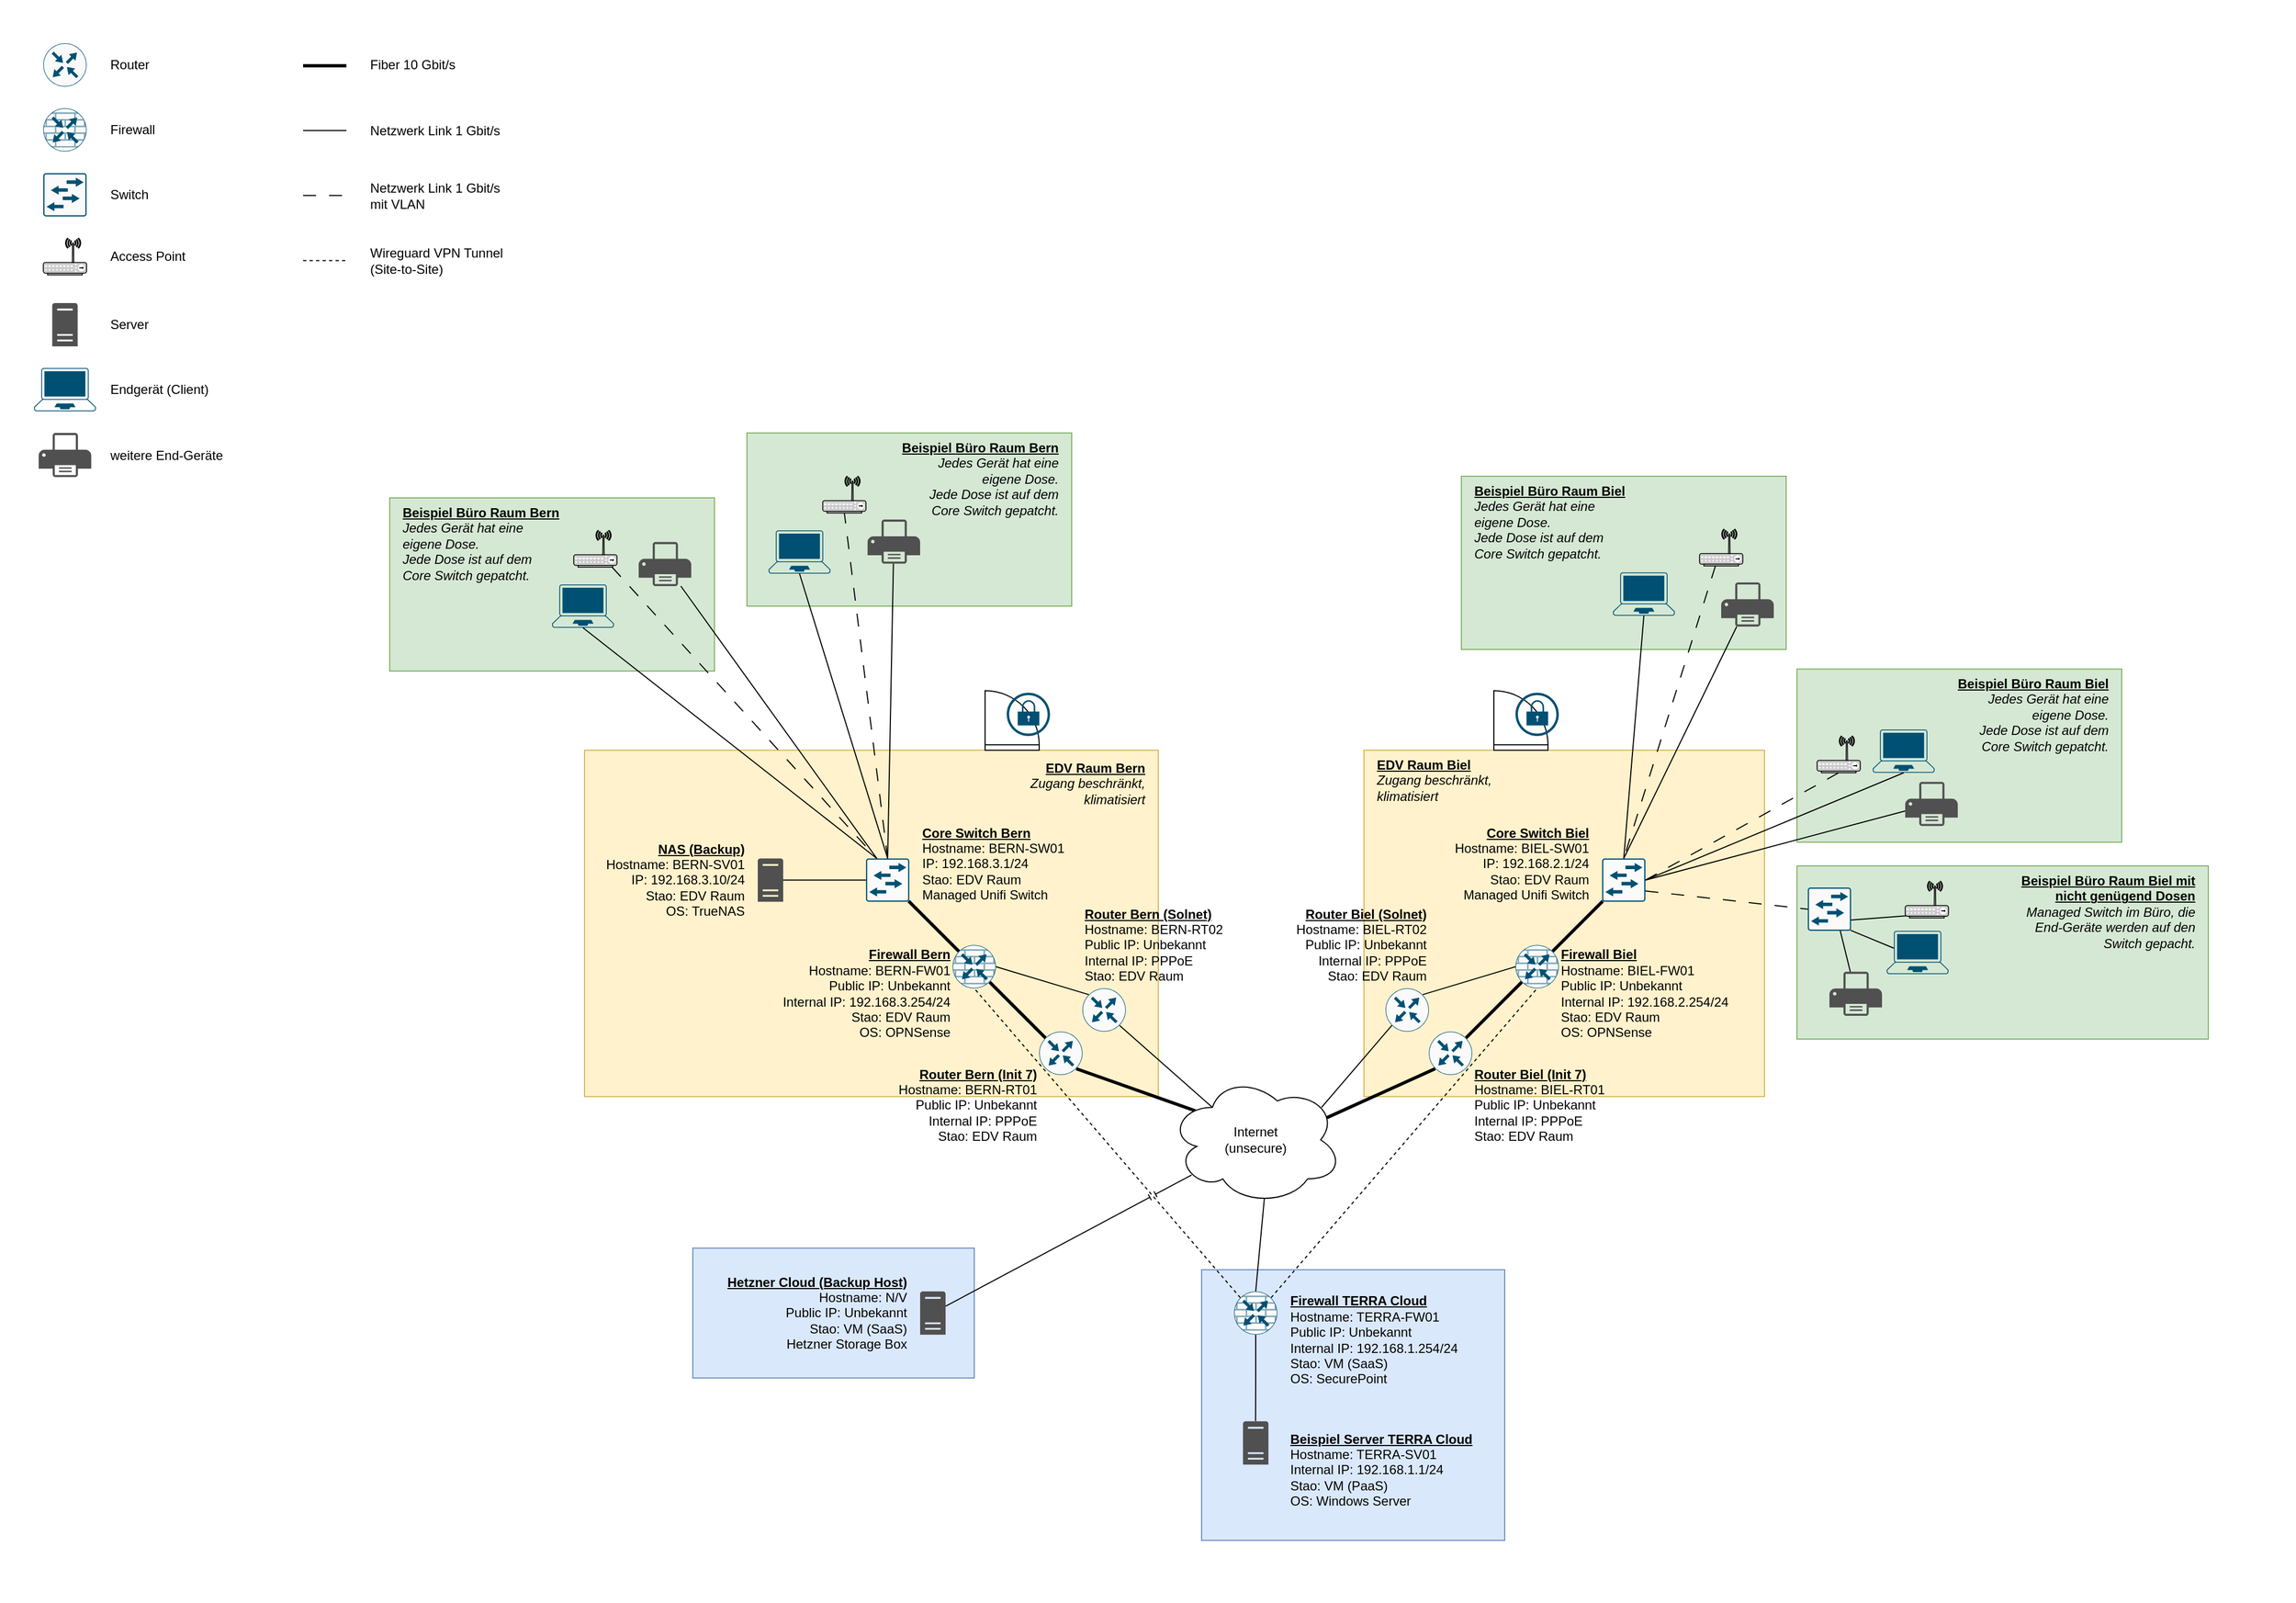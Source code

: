 <mxfile version="26.0.4">
  <diagram name="Page-1" id="UsSGIcp84zUyu0MzKcrr">
    <mxGraphModel dx="4148" dy="2478" grid="1" gridSize="10" guides="1" tooltips="1" connect="1" arrows="1" fold="1" page="1" pageScale="1" pageWidth="4681" pageHeight="3300" math="0" shadow="0">
      <root>
        <mxCell id="0" />
        <mxCell id="1" parent="0" />
        <mxCell id="P50r-k5YsGxF0OZIqXVP-54" value="" style="rounded=0;whiteSpace=wrap;html=1;strokeColor=none;" vertex="1" parent="1">
          <mxGeometry width="2120" height="1480" as="geometry" />
        </mxCell>
        <mxCell id="P50r-k5YsGxF0OZIqXVP-23" value="" style="rounded=0;whiteSpace=wrap;html=1;fillColor=#d5e8d4;strokeColor=#82b366;" vertex="1" parent="1">
          <mxGeometry x="690" y="400" width="300" height="160" as="geometry" />
        </mxCell>
        <mxCell id="P50r-k5YsGxF0OZIqXVP-21" value="" style="rounded=0;whiteSpace=wrap;html=1;fillColor=#d5e8d4;strokeColor=#82b366;" vertex="1" parent="1">
          <mxGeometry x="360" y="460" width="300" height="160" as="geometry" />
        </mxCell>
        <mxCell id="P50r-k5YsGxF0OZIqXVP-1" value="" style="rounded=0;whiteSpace=wrap;html=1;fillColor=#fff2cc;strokeColor=#d6b656;" vertex="1" parent="1">
          <mxGeometry x="540" y="693.13" width="530" height="320" as="geometry" />
        </mxCell>
        <mxCell id="sP-9WGVtGv9-Uc-BqsXa-68" value="" style="rounded=0;whiteSpace=wrap;html=1;fillColor=#fff2cc;strokeColor=#d6b656;" parent="1" vertex="1">
          <mxGeometry x="1260" y="693.13" width="370" height="320" as="geometry" />
        </mxCell>
        <mxCell id="sP-9WGVtGv9-Uc-BqsXa-67" value="" style="rounded=0;whiteSpace=wrap;html=1;fillColor=#dae8fc;strokeColor=#6c8ebf;" parent="1" vertex="1">
          <mxGeometry x="1110" y="1173.13" width="280" height="250" as="geometry" />
        </mxCell>
        <mxCell id="sP-9WGVtGv9-Uc-BqsXa-65" value="" style="rounded=0;whiteSpace=wrap;html=1;fillColor=#dae8fc;strokeColor=#6c8ebf;" parent="1" vertex="1">
          <mxGeometry x="640" y="1153.13" width="260" height="120" as="geometry" />
        </mxCell>
        <mxCell id="-FKKVO8TBDIa5PF5qQGM-1" value="" style="sketch=0;points=[[0.015,0.015,0],[0.985,0.015,0],[0.985,0.985,0],[0.015,0.985,0],[0.25,0,0],[0.5,0,0],[0.75,0,0],[1,0.25,0],[1,0.5,0],[1,0.75,0],[0.75,1,0],[0.5,1,0],[0.25,1,0],[0,0.75,0],[0,0.5,0],[0,0.25,0]];verticalLabelPosition=bottom;html=1;verticalAlign=top;aspect=fixed;align=center;pointerEvents=1;shape=mxgraph.cisco19.rect;prIcon=l2_switch;fillColor=#FAFAFA;strokeColor=#005073;" parent="1" vertex="1">
          <mxGeometry x="40" y="160" width="40" height="40" as="geometry" />
        </mxCell>
        <mxCell id="-FKKVO8TBDIa5PF5qQGM-2" value="" style="sketch=0;points=[[0.5,0,0],[1,0.5,0],[0.5,1,0],[0,0.5,0],[0.145,0.145,0],[0.856,0.145,0],[0.855,0.856,0],[0.145,0.855,0]];verticalLabelPosition=bottom;html=1;verticalAlign=top;aspect=fixed;align=center;pointerEvents=1;shape=mxgraph.cisco19.rect;prIcon=router;fillColor=#FAFAFA;strokeColor=#005073;" parent="1" vertex="1">
          <mxGeometry x="40" y="40" width="40" height="40" as="geometry" />
        </mxCell>
        <mxCell id="-FKKVO8TBDIa5PF5qQGM-4" value="" style="sketch=0;points=[[0.5,0,0],[1,0.5,0],[0.5,1,0],[0,0.5,0],[0.145,0.145,0],[0.856,0.145,0],[0.855,0.856,0],[0.145,0.855,0]];verticalLabelPosition=bottom;html=1;verticalAlign=top;aspect=fixed;align=center;pointerEvents=1;shape=mxgraph.cisco19.rect;prIcon=router_with_firewall;fillColor=#FAFAFA;strokeColor=#005073;" parent="1" vertex="1">
          <mxGeometry x="40" y="100" width="40" height="40" as="geometry" />
        </mxCell>
        <mxCell id="-FKKVO8TBDIa5PF5qQGM-5" value="Router" style="text;html=1;align=left;verticalAlign=middle;whiteSpace=wrap;rounded=0;" parent="1" vertex="1">
          <mxGeometry x="100" y="40" width="140" height="40" as="geometry" />
        </mxCell>
        <mxCell id="-FKKVO8TBDIa5PF5qQGM-6" value="Firewall" style="text;html=1;align=left;verticalAlign=middle;whiteSpace=wrap;rounded=0;" parent="1" vertex="1">
          <mxGeometry x="100" y="100" width="140" height="40" as="geometry" />
        </mxCell>
        <mxCell id="-FKKVO8TBDIa5PF5qQGM-7" value="Switch" style="text;html=1;align=left;verticalAlign=middle;whiteSpace=wrap;rounded=0;" parent="1" vertex="1">
          <mxGeometry x="100" y="160" width="140" height="40" as="geometry" />
        </mxCell>
        <mxCell id="-FKKVO8TBDIa5PF5qQGM-10" value="" style="sketch=0;pointerEvents=1;shadow=0;dashed=0;html=1;strokeColor=none;fillColor=#505050;labelPosition=center;verticalLabelPosition=bottom;verticalAlign=top;outlineConnect=0;align=center;shape=mxgraph.office.servers.server_generic;" parent="1" vertex="1">
          <mxGeometry x="48.25" y="280" width="23.5" height="40" as="geometry" />
        </mxCell>
        <mxCell id="-FKKVO8TBDIa5PF5qQGM-11" value="Server" style="text;html=1;align=left;verticalAlign=middle;whiteSpace=wrap;rounded=0;" parent="1" vertex="1">
          <mxGeometry x="100" y="280" width="140" height="40" as="geometry" />
        </mxCell>
        <mxCell id="-FKKVO8TBDIa5PF5qQGM-14" value="" style="points=[[0.13,0.02,0],[0.5,0,0],[0.87,0.02,0],[0.885,0.4,0],[0.985,0.985,0],[0.5,1,0],[0.015,0.985,0],[0.115,0.4,0]];verticalLabelPosition=bottom;sketch=0;html=1;verticalAlign=top;aspect=fixed;align=center;pointerEvents=1;shape=mxgraph.cisco19.laptop;fillColor=#005073;strokeColor=none;" parent="1" vertex="1">
          <mxGeometry x="31.43" y="340" width="57.14" height="40" as="geometry" />
        </mxCell>
        <mxCell id="-FKKVO8TBDIa5PF5qQGM-15" value="Endgerät (Client)" style="text;html=1;align=left;verticalAlign=middle;whiteSpace=wrap;rounded=0;" parent="1" vertex="1">
          <mxGeometry x="100" y="340" width="140" height="40" as="geometry" />
        </mxCell>
        <mxCell id="-FKKVO8TBDIa5PF5qQGM-16" value="" style="endArrow=none;html=1;rounded=0;strokeWidth=3;" parent="1" edge="1">
          <mxGeometry width="50" height="50" relative="1" as="geometry">
            <mxPoint x="280" y="60.76" as="sourcePoint" />
            <mxPoint x="320" y="60.76" as="targetPoint" />
          </mxGeometry>
        </mxCell>
        <mxCell id="-FKKVO8TBDIa5PF5qQGM-17" value="Fiber 10 Gbit/s" style="text;html=1;align=left;verticalAlign=middle;whiteSpace=wrap;rounded=0;" parent="1" vertex="1">
          <mxGeometry x="340" y="40" width="140" height="40" as="geometry" />
        </mxCell>
        <mxCell id="-FKKVO8TBDIa5PF5qQGM-18" value="Netzwerk Link 1 Gbit/s" style="text;html=1;align=left;verticalAlign=middle;whiteSpace=wrap;rounded=0;" parent="1" vertex="1">
          <mxGeometry x="340" y="100.76" width="140" height="40" as="geometry" />
        </mxCell>
        <mxCell id="-FKKVO8TBDIa5PF5qQGM-19" value="" style="endArrow=none;html=1;rounded=0;" parent="1" edge="1">
          <mxGeometry width="50" height="50" relative="1" as="geometry">
            <mxPoint x="280" y="120.61" as="sourcePoint" />
            <mxPoint x="320" y="120.61" as="targetPoint" />
          </mxGeometry>
        </mxCell>
        <mxCell id="-FKKVO8TBDIa5PF5qQGM-20" value="" style="endArrow=none;html=1;rounded=0;dashed=1;" parent="1" edge="1">
          <mxGeometry width="50" height="50" relative="1" as="geometry">
            <mxPoint x="280" y="240.76" as="sourcePoint" />
            <mxPoint x="320" y="240.76" as="targetPoint" />
          </mxGeometry>
        </mxCell>
        <mxCell id="-FKKVO8TBDIa5PF5qQGM-21" value="Wireguard VPN Tunnel&lt;div&gt;(Site-to-Site)&lt;/div&gt;" style="text;html=1;align=left;verticalAlign=middle;whiteSpace=wrap;rounded=0;" parent="1" vertex="1">
          <mxGeometry x="340" y="220.76" width="140" height="40" as="geometry" />
        </mxCell>
        <mxCell id="sP-9WGVtGv9-Uc-BqsXa-1" value="weitere End-Geräte" style="text;html=1;align=left;verticalAlign=middle;whiteSpace=wrap;rounded=0;" parent="1" vertex="1">
          <mxGeometry x="100" y="400.76" width="140" height="40" as="geometry" />
        </mxCell>
        <mxCell id="sP-9WGVtGv9-Uc-BqsXa-2" value="" style="sketch=0;pointerEvents=1;shadow=0;dashed=0;html=1;strokeColor=none;fillColor=#505050;labelPosition=center;verticalLabelPosition=bottom;verticalAlign=top;outlineConnect=0;align=center;shape=mxgraph.office.devices.printer;aspect=fixed;" parent="1" vertex="1">
          <mxGeometry x="35.72" y="400" width="48.57" height="40.76" as="geometry" />
        </mxCell>
        <mxCell id="sP-9WGVtGv9-Uc-BqsXa-3" value="Netzwerk Link 1 Gbit/s mit VLAN" style="text;html=1;align=left;verticalAlign=middle;whiteSpace=wrap;rounded=0;" parent="1" vertex="1">
          <mxGeometry x="340" y="160.76" width="140" height="40" as="geometry" />
        </mxCell>
        <mxCell id="sP-9WGVtGv9-Uc-BqsXa-4" value="" style="endArrow=none;html=1;rounded=0;startArrow=none;startFill=0;dashed=1;dashPattern=12 12;" parent="1" edge="1">
          <mxGeometry width="50" height="50" relative="1" as="geometry">
            <mxPoint x="280" y="180.61" as="sourcePoint" />
            <mxPoint x="320" y="180.61" as="targetPoint" />
          </mxGeometry>
        </mxCell>
        <mxCell id="sP-9WGVtGv9-Uc-BqsXa-5" value="" style="fontColor=#0066CC;verticalAlign=top;verticalLabelPosition=bottom;labelPosition=center;align=center;html=1;outlineConnect=0;fillColor=#CCCCCC;strokeColor=#000000;gradientColor=none;gradientDirection=north;strokeWidth=2;shape=mxgraph.networks.wireless_hub;aspect=fixed;" parent="1" vertex="1">
          <mxGeometry x="40.01" y="220" width="40" height="34" as="geometry" />
        </mxCell>
        <mxCell id="sP-9WGVtGv9-Uc-BqsXa-6" value="Access Point" style="text;html=1;align=left;verticalAlign=middle;whiteSpace=wrap;rounded=0;" parent="1" vertex="1">
          <mxGeometry x="100" y="217" width="140" height="40" as="geometry" />
        </mxCell>
        <mxCell id="sP-9WGVtGv9-Uc-BqsXa-8" value="" style="sketch=0;points=[[0.5,0,0],[1,0.5,0],[0.5,1,0],[0,0.5,0],[0.145,0.145,0],[0.856,0.145,0],[0.855,0.856,0],[0.145,0.855,0]];verticalLabelPosition=bottom;html=1;verticalAlign=top;aspect=fixed;align=center;pointerEvents=1;shape=mxgraph.cisco19.rect;prIcon=router;fillColor=#FAFAFA;strokeColor=#005073;" parent="1" vertex="1">
          <mxGeometry x="960" y="953.13" width="40" height="40" as="geometry" />
        </mxCell>
        <mxCell id="sP-9WGVtGv9-Uc-BqsXa-10" value="" style="sketch=0;points=[[0.5,0,0],[1,0.5,0],[0.5,1,0],[0,0.5,0],[0.145,0.145,0],[0.856,0.145,0],[0.855,0.856,0],[0.145,0.855,0]];verticalLabelPosition=bottom;html=1;verticalAlign=top;aspect=fixed;align=center;pointerEvents=1;shape=mxgraph.cisco19.rect;prIcon=router;fillColor=#FAFAFA;strokeColor=#005073;" parent="1" vertex="1">
          <mxGeometry x="1320" y="953.13" width="40" height="40" as="geometry" />
        </mxCell>
        <mxCell id="sP-9WGVtGv9-Uc-BqsXa-12" value="" style="endArrow=none;html=1;rounded=0;dashed=1;entryX=0.5;entryY=1;entryDx=0;entryDy=0;entryPerimeter=0;exitX=0.145;exitY=0.145;exitDx=0;exitDy=0;exitPerimeter=0;jumpStyle=none;" parent="1" source="sP-9WGVtGv9-Uc-BqsXa-23" target="sP-9WGVtGv9-Uc-BqsXa-17" edge="1">
          <mxGeometry width="50" height="50" relative="1" as="geometry">
            <mxPoint x="1145.8" y="1198.93" as="sourcePoint" />
            <mxPoint x="900" y="843.13" as="targetPoint" />
          </mxGeometry>
        </mxCell>
        <mxCell id="sP-9WGVtGv9-Uc-BqsXa-13" value="" style="endArrow=none;html=1;rounded=0;dashed=1;entryX=0.5;entryY=1;entryDx=0;entryDy=0;entryPerimeter=0;exitX=0.856;exitY=0.145;exitDx=0;exitDy=0;exitPerimeter=0;jumpStyle=none;" parent="1" source="sP-9WGVtGv9-Uc-BqsXa-23" target="sP-9WGVtGv9-Uc-BqsXa-19" edge="1">
          <mxGeometry width="50" height="50" relative="1" as="geometry">
            <mxPoint x="1174.22" y="1198.93" as="sourcePoint" />
            <mxPoint x="994" y="977.13" as="targetPoint" />
          </mxGeometry>
        </mxCell>
        <mxCell id="sP-9WGVtGv9-Uc-BqsXa-14" value="" style="endArrow=none;html=1;rounded=0;strokeWidth=3;exitX=0.855;exitY=0.856;exitDx=0;exitDy=0;exitPerimeter=0;entryX=0.151;entryY=0.276;entryDx=0;entryDy=0;entryPerimeter=0;" parent="1" source="sP-9WGVtGv9-Uc-BqsXa-8" target="sP-9WGVtGv9-Uc-BqsXa-7" edge="1">
          <mxGeometry width="50" height="50" relative="1" as="geometry">
            <mxPoint x="1080" y="853.13" as="sourcePoint" />
            <mxPoint x="1120" y="853.13" as="targetPoint" />
          </mxGeometry>
        </mxCell>
        <mxCell id="sP-9WGVtGv9-Uc-BqsXa-15" value="" style="endArrow=none;html=1;rounded=0;strokeWidth=3;exitX=0.145;exitY=0.855;exitDx=0;exitDy=0;exitPerimeter=0;entryX=0.911;entryY=0.329;entryDx=0;entryDy=0;entryPerimeter=0;" parent="1" source="sP-9WGVtGv9-Uc-BqsXa-10" target="sP-9WGVtGv9-Uc-BqsXa-7" edge="1">
          <mxGeometry width="50" height="50" relative="1" as="geometry">
            <mxPoint x="1010" y="983.13" as="sourcePoint" />
            <mxPoint x="1130" y="1033.13" as="targetPoint" />
          </mxGeometry>
        </mxCell>
        <mxCell id="sP-9WGVtGv9-Uc-BqsXa-16" value="" style="endArrow=none;html=1;rounded=0;entryX=0.5;entryY=0;entryDx=0;entryDy=0;entryPerimeter=0;exitX=0.55;exitY=0.95;exitDx=0;exitDy=0;exitPerimeter=0;" parent="1" source="sP-9WGVtGv9-Uc-BqsXa-7" target="sP-9WGVtGv9-Uc-BqsXa-23" edge="1">
          <mxGeometry width="50" height="50" relative="1" as="geometry">
            <mxPoint x="1150" y="952.42" as="sourcePoint" />
            <mxPoint x="1160" y="1193.13" as="targetPoint" />
          </mxGeometry>
        </mxCell>
        <mxCell id="sP-9WGVtGv9-Uc-BqsXa-17" value="" style="sketch=0;points=[[0.5,0,0],[1,0.5,0],[0.5,1,0],[0,0.5,0],[0.145,0.145,0],[0.856,0.145,0],[0.855,0.856,0],[0.145,0.855,0]];verticalLabelPosition=bottom;html=1;verticalAlign=top;aspect=fixed;align=center;pointerEvents=1;shape=mxgraph.cisco19.rect;prIcon=router_with_firewall;fillColor=#FAFAFA;strokeColor=#005073;" parent="1" vertex="1">
          <mxGeometry x="880" y="873.13" width="40" height="40" as="geometry" />
        </mxCell>
        <mxCell id="sP-9WGVtGv9-Uc-BqsXa-19" value="" style="sketch=0;points=[[0.5,0,0],[1,0.5,0],[0.5,1,0],[0,0.5,0],[0.145,0.145,0],[0.856,0.145,0],[0.855,0.856,0],[0.145,0.855,0]];verticalLabelPosition=bottom;html=1;verticalAlign=top;aspect=fixed;align=center;pointerEvents=1;shape=mxgraph.cisco19.rect;prIcon=router_with_firewall;fillColor=#FAFAFA;strokeColor=#005073;" parent="1" vertex="1">
          <mxGeometry x="1400" y="873.13" width="40" height="40" as="geometry" />
        </mxCell>
        <mxCell id="sP-9WGVtGv9-Uc-BqsXa-53" style="edgeStyle=orthogonalEdgeStyle;rounded=0;orthogonalLoop=1;jettySize=auto;html=1;exitX=0.5;exitY=1;exitDx=0;exitDy=0;exitPerimeter=0;entryX=0.495;entryY=-0.007;entryDx=0;entryDy=0;entryPerimeter=0;endArrow=none;endFill=0;" parent="1" source="sP-9WGVtGv9-Uc-BqsXa-23" target="sP-9WGVtGv9-Uc-BqsXa-52" edge="1">
          <mxGeometry relative="1" as="geometry" />
        </mxCell>
        <mxCell id="sP-9WGVtGv9-Uc-BqsXa-23" value="" style="sketch=0;points=[[0.5,0,0],[1,0.5,0],[0.5,1,0],[0,0.5,0],[0.145,0.145,0],[0.856,0.145,0],[0.855,0.856,0],[0.145,0.855,0]];verticalLabelPosition=bottom;html=1;verticalAlign=top;aspect=fixed;align=center;pointerEvents=1;shape=mxgraph.cisco19.rect;prIcon=router_with_firewall;fillColor=#FAFAFA;strokeColor=#005073;" parent="1" vertex="1">
          <mxGeometry x="1140" y="1193.13" width="40" height="40" as="geometry" />
        </mxCell>
        <mxCell id="sP-9WGVtGv9-Uc-BqsXa-25" value="&lt;b&gt;&lt;u&gt;Firewall TERRA Cloud&lt;/u&gt;&lt;/b&gt;&lt;div&gt;Hostname: TERRA-FW01&lt;/div&gt;&lt;div&gt;Public IP: Unbekannt&lt;/div&gt;&lt;div&gt;Internal IP: 192.168.1.254/24&lt;/div&gt;&lt;div&gt;Stao: VM (SaaS)&lt;/div&gt;&lt;div&gt;OS: SecurePoint&lt;/div&gt;" style="text;html=1;align=left;verticalAlign=middle;whiteSpace=wrap;rounded=0;" parent="1" vertex="1">
          <mxGeometry x="1190" y="1193.13" width="160" height="90" as="geometry" />
        </mxCell>
        <mxCell id="sP-9WGVtGv9-Uc-BqsXa-27" value="&lt;b&gt;&lt;u&gt;Firewall Biel&lt;/u&gt;&lt;/b&gt;&lt;div&gt;Hostname: BIEL-FW01&lt;/div&gt;&lt;div&gt;Public IP: Unbekannt&lt;/div&gt;&lt;div&gt;Internal IP: 192.168.2.254/24&lt;/div&gt;&lt;div&gt;Stao: EDV Raum&lt;/div&gt;&lt;div&gt;OS: OPNSense&lt;/div&gt;" style="text;html=1;align=left;verticalAlign=middle;whiteSpace=wrap;rounded=0;" parent="1" vertex="1">
          <mxGeometry x="1440" y="873.13" width="170" height="90" as="geometry" />
        </mxCell>
        <mxCell id="sP-9WGVtGv9-Uc-BqsXa-29" value="&lt;div&gt;&lt;b&gt;&lt;u&gt;Router Biel (Init 7)&lt;/u&gt;&lt;/b&gt;&lt;div&gt;Hostname: BIEL-RT01&lt;/div&gt;&lt;div&gt;Public IP: Unbekannt&lt;/div&gt;&lt;div&gt;Internal IP: PPPoE&lt;/div&gt;&lt;div&gt;Stao: EDV Raum&lt;/div&gt;&lt;/div&gt;" style="text;html=1;align=left;verticalAlign=middle;whiteSpace=wrap;rounded=0;" parent="1" vertex="1">
          <mxGeometry x="1360" y="983.13" width="130" height="75" as="geometry" />
        </mxCell>
        <mxCell id="sP-9WGVtGv9-Uc-BqsXa-30" value="" style="sketch=0;points=[[0.5,0,0],[1,0.5,0],[0.5,1,0],[0,0.5,0],[0.145,0.145,0],[0.856,0.145,0],[0.855,0.856,0],[0.145,0.855,0]];verticalLabelPosition=bottom;html=1;verticalAlign=top;aspect=fixed;align=center;pointerEvents=1;shape=mxgraph.cisco19.rect;prIcon=router;fillColor=#FAFAFA;strokeColor=#005073;" parent="1" vertex="1">
          <mxGeometry x="1280" y="913.13" width="40" height="40" as="geometry" />
        </mxCell>
        <mxCell id="sP-9WGVtGv9-Uc-BqsXa-32" value="" style="endArrow=none;html=1;rounded=0;entryX=0.88;entryY=0.25;entryDx=0;entryDy=0;entryPerimeter=0;exitX=0.145;exitY=0.855;exitDx=0;exitDy=0;exitPerimeter=0;" parent="1" source="sP-9WGVtGv9-Uc-BqsXa-30" target="sP-9WGVtGv9-Uc-BqsXa-7" edge="1">
          <mxGeometry width="50" height="50" relative="1" as="geometry">
            <mxPoint x="1298" y="1033.13" as="sourcePoint" />
            <mxPoint x="1290" y="1119.13" as="targetPoint" />
          </mxGeometry>
        </mxCell>
        <mxCell id="sP-9WGVtGv9-Uc-BqsXa-33" value="" style="endArrow=none;html=1;rounded=0;entryX=0;entryY=0.5;entryDx=0;entryDy=0;entryPerimeter=0;exitX=0.856;exitY=0.145;exitDx=0;exitDy=0;exitPerimeter=0;" parent="1" source="sP-9WGVtGv9-Uc-BqsXa-30" target="sP-9WGVtGv9-Uc-BqsXa-19" edge="1">
          <mxGeometry width="50" height="50" relative="1" as="geometry">
            <mxPoint x="1306" y="967.13" as="sourcePoint" />
            <mxPoint x="1231" y="1033.13" as="targetPoint" />
          </mxGeometry>
        </mxCell>
        <mxCell id="sP-9WGVtGv9-Uc-BqsXa-35" value="" style="sketch=0;points=[[0.5,0,0],[1,0.5,0],[0.5,1,0],[0,0.5,0],[0.145,0.145,0],[0.856,0.145,0],[0.855,0.856,0],[0.145,0.855,0]];verticalLabelPosition=bottom;html=1;verticalAlign=top;aspect=fixed;align=center;pointerEvents=1;shape=mxgraph.cisco19.rect;prIcon=router;fillColor=#FAFAFA;strokeColor=#005073;" parent="1" vertex="1">
          <mxGeometry x="1000" y="913.13" width="40" height="40" as="geometry" />
        </mxCell>
        <mxCell id="sP-9WGVtGv9-Uc-BqsXa-36" value="" style="endArrow=none;html=1;rounded=0;strokeWidth=3;exitX=0.856;exitY=0.145;exitDx=0;exitDy=0;exitPerimeter=0;entryX=0.145;entryY=0.855;entryDx=0;entryDy=0;entryPerimeter=0;" parent="1" source="sP-9WGVtGv9-Uc-BqsXa-10" target="sP-9WGVtGv9-Uc-BqsXa-19" edge="1">
          <mxGeometry width="50" height="50" relative="1" as="geometry">
            <mxPoint x="1296" y="997.13" as="sourcePoint" />
            <mxPoint x="1231" y="1033.13" as="targetPoint" />
          </mxGeometry>
        </mxCell>
        <mxCell id="sP-9WGVtGv9-Uc-BqsXa-37" value="" style="endArrow=none;html=1;rounded=0;strokeWidth=3;exitX=0.855;exitY=0.856;exitDx=0;exitDy=0;exitPerimeter=0;entryX=0.145;entryY=0.145;entryDx=0;entryDy=0;entryPerimeter=0;" parent="1" source="sP-9WGVtGv9-Uc-BqsXa-17" target="sP-9WGVtGv9-Uc-BqsXa-8" edge="1">
          <mxGeometry width="50" height="50" relative="1" as="geometry">
            <mxPoint x="1044" y="997.13" as="sourcePoint" />
            <mxPoint x="1130" y="1033.13" as="targetPoint" />
          </mxGeometry>
        </mxCell>
        <mxCell id="sP-9WGVtGv9-Uc-BqsXa-38" value="" style="endArrow=none;html=1;rounded=0;entryX=0.25;entryY=0.25;entryDx=0;entryDy=0;entryPerimeter=0;exitX=0.855;exitY=0.856;exitDx=0;exitDy=0;exitPerimeter=0;" parent="1" source="sP-9WGVtGv9-Uc-BqsXa-35" target="sP-9WGVtGv9-Uc-BqsXa-7" edge="1">
          <mxGeometry width="50" height="50" relative="1" as="geometry">
            <mxPoint x="1276" y="957.13" as="sourcePoint" />
            <mxPoint x="1231" y="1033.13" as="targetPoint" />
          </mxGeometry>
        </mxCell>
        <mxCell id="sP-9WGVtGv9-Uc-BqsXa-39" value="" style="endArrow=none;html=1;rounded=0;entryX=1;entryY=0.5;entryDx=0;entryDy=0;entryPerimeter=0;exitX=0.145;exitY=0.145;exitDx=0;exitDy=0;exitPerimeter=0;" parent="1" source="sP-9WGVtGv9-Uc-BqsXa-35" target="sP-9WGVtGv9-Uc-BqsXa-17" edge="1">
          <mxGeometry width="50" height="50" relative="1" as="geometry">
            <mxPoint x="1064" y="957.13" as="sourcePoint" />
            <mxPoint x="1130" y="1033.13" as="targetPoint" />
          </mxGeometry>
        </mxCell>
        <mxCell id="sP-9WGVtGv9-Uc-BqsXa-40" value="&lt;div&gt;&lt;b&gt;&lt;u&gt;Router Biel (Solnet)&lt;/u&gt;&lt;/b&gt;&lt;/div&gt;&lt;div&gt;Hostname: BIEL-RT02&lt;/div&gt;&lt;div&gt;Public IP: Unbekannt&lt;/div&gt;&lt;div&gt;Internal IP: PPPoE&lt;/div&gt;&lt;div&gt;Stao: EDV Raum&lt;/div&gt;" style="text;html=1;align=right;verticalAlign=middle;whiteSpace=wrap;rounded=0;" parent="1" vertex="1">
          <mxGeometry x="1190" y="833.13" width="130" height="80" as="geometry" />
        </mxCell>
        <mxCell id="sP-9WGVtGv9-Uc-BqsXa-41" value="&lt;div&gt;&lt;b&gt;&lt;u&gt;Router Bern (Solnet)&lt;/u&gt;&lt;/b&gt;&lt;/div&gt;&lt;div&gt;Hostname: BERN-RT02&lt;/div&gt;&lt;div&gt;Public IP: Unbekannt&lt;/div&gt;&lt;div&gt;Internal IP: PPPoE&lt;/div&gt;&lt;div&gt;Stao: EDV Raum&lt;/div&gt;" style="text;html=1;align=left;verticalAlign=middle;whiteSpace=wrap;rounded=0;" parent="1" vertex="1">
          <mxGeometry x="1000" y="833.13" width="130" height="80" as="geometry" />
        </mxCell>
        <mxCell id="sP-9WGVtGv9-Uc-BqsXa-42" value="&lt;div&gt;&lt;b&gt;&lt;u&gt;Router Bern (Init 7)&lt;/u&gt;&lt;/b&gt;&lt;div&gt;Hostname: BERN-RT01&lt;/div&gt;&lt;div&gt;Public IP: Unbekannt&lt;/div&gt;&lt;div&gt;Internal IP: PPPoE&lt;/div&gt;&lt;div&gt;Stao: EDV Raum&lt;/div&gt;&lt;/div&gt;" style="text;html=1;align=right;verticalAlign=middle;whiteSpace=wrap;rounded=0;" parent="1" vertex="1">
          <mxGeometry x="820" y="983.13" width="140" height="75" as="geometry" />
        </mxCell>
        <mxCell id="sP-9WGVtGv9-Uc-BqsXa-43" value="&lt;b&gt;&lt;u&gt;Firewall Bern&lt;/u&gt;&lt;/b&gt;&lt;div&gt;Hostname: BERN-FW01&lt;/div&gt;&lt;div&gt;Public IP: Unbekannt&lt;/div&gt;&lt;div&gt;Internal IP: 192.168.3.254/24&lt;/div&gt;&lt;div&gt;Stao: EDV Raum&lt;/div&gt;&lt;div&gt;OS: OPNSense&lt;/div&gt;" style="text;html=1;align=right;verticalAlign=middle;whiteSpace=wrap;rounded=0;" parent="1" vertex="1">
          <mxGeometry x="710" y="873.13" width="170" height="90" as="geometry" />
        </mxCell>
        <mxCell id="sP-9WGVtGv9-Uc-BqsXa-44" value="" style="sketch=0;points=[[0.015,0.015,0],[0.985,0.015,0],[0.985,0.985,0],[0.015,0.985,0],[0.25,0,0],[0.5,0,0],[0.75,0,0],[1,0.25,0],[1,0.5,0],[1,0.75,0],[0.75,1,0],[0.5,1,0],[0.25,1,0],[0,0.75,0],[0,0.5,0],[0,0.25,0]];verticalLabelPosition=bottom;html=1;verticalAlign=top;aspect=fixed;align=center;pointerEvents=1;shape=mxgraph.cisco19.rect;prIcon=l2_switch;fillColor=#FAFAFA;strokeColor=#005073;" parent="1" vertex="1">
          <mxGeometry x="800" y="793.13" width="40" height="40" as="geometry" />
        </mxCell>
        <mxCell id="sP-9WGVtGv9-Uc-BqsXa-45" value="" style="sketch=0;points=[[0.015,0.015,0],[0.985,0.015,0],[0.985,0.985,0],[0.015,0.985,0],[0.25,0,0],[0.5,0,0],[0.75,0,0],[1,0.25,0],[1,0.5,0],[1,0.75,0],[0.75,1,0],[0.5,1,0],[0.25,1,0],[0,0.75,0],[0,0.5,0],[0,0.25,0]];verticalLabelPosition=bottom;html=1;verticalAlign=top;aspect=fixed;align=center;pointerEvents=1;shape=mxgraph.cisco19.rect;prIcon=l2_switch;fillColor=#FAFAFA;strokeColor=#005073;" parent="1" vertex="1">
          <mxGeometry x="1480" y="793.13" width="40" height="40" as="geometry" />
        </mxCell>
        <mxCell id="sP-9WGVtGv9-Uc-BqsXa-47" value="" style="endArrow=none;html=1;rounded=0;strokeWidth=3;exitX=0.856;exitY=0.145;exitDx=0;exitDy=0;exitPerimeter=0;entryX=0.015;entryY=0.985;entryDx=0;entryDy=0;entryPerimeter=0;" parent="1" source="sP-9WGVtGv9-Uc-BqsXa-19" target="sP-9WGVtGv9-Uc-BqsXa-45" edge="1">
          <mxGeometry width="50" height="50" relative="1" as="geometry">
            <mxPoint x="1380" y="845.13" as="sourcePoint" />
            <mxPoint x="1432" y="793.13" as="targetPoint" />
          </mxGeometry>
        </mxCell>
        <mxCell id="sP-9WGVtGv9-Uc-BqsXa-48" value="" style="endArrow=none;html=1;rounded=0;strokeWidth=3;exitX=0.145;exitY=0.145;exitDx=0;exitDy=0;exitPerimeter=0;entryX=0.985;entryY=0.985;entryDx=0;entryDy=0;entryPerimeter=0;" parent="1" source="sP-9WGVtGv9-Uc-BqsXa-17" target="sP-9WGVtGv9-Uc-BqsXa-44" edge="1">
          <mxGeometry width="50" height="50" relative="1" as="geometry">
            <mxPoint x="1444" y="889.13" as="sourcePoint" />
            <mxPoint x="1491" y="842.13" as="targetPoint" />
          </mxGeometry>
        </mxCell>
        <mxCell id="sP-9WGVtGv9-Uc-BqsXa-49" value="&lt;b style=&quot;&quot;&gt;&lt;u&gt;Core Switch Biel&lt;/u&gt;&lt;/b&gt;&lt;div style=&quot;&quot;&gt;Hostname: BIEL-SW01&lt;/div&gt;&lt;div style=&quot;&quot;&gt;IP: 192.168.2.1/24&lt;/div&gt;&lt;div style=&quot;&quot;&gt;Stao: EDV Raum&lt;/div&gt;&lt;div style=&quot;&quot;&gt;Managed Unifi Switch&lt;/div&gt;" style="text;html=1;align=right;verticalAlign=middle;whiteSpace=wrap;rounded=0;" parent="1" vertex="1">
          <mxGeometry x="1320" y="763.13" width="150" height="70" as="geometry" />
        </mxCell>
        <mxCell id="sP-9WGVtGv9-Uc-BqsXa-50" value="&lt;b&gt;&lt;u&gt;Core Switch Bern&lt;/u&gt;&lt;/b&gt;&lt;div&gt;Hostname: BERN-SW01&lt;/div&gt;&lt;div&gt;&lt;span style=&quot;background-color: initial;&quot;&gt;IP: 192.168.3.1/24&lt;/span&gt;&lt;br&gt;&lt;/div&gt;&lt;div&gt;Stao: EDV Raum&lt;/div&gt;&lt;div&gt;&lt;span style=&quot;text-align: right;&quot;&gt;Managed Unifi Switch&lt;/span&gt;&lt;br&gt;&lt;/div&gt;" style="text;html=1;align=left;verticalAlign=middle;whiteSpace=wrap;rounded=0;" parent="1" vertex="1">
          <mxGeometry x="850" y="763.13" width="150" height="70" as="geometry" />
        </mxCell>
        <mxCell id="sP-9WGVtGv9-Uc-BqsXa-52" value="" style="sketch=0;pointerEvents=1;shadow=0;dashed=0;html=1;strokeColor=none;fillColor=#505050;labelPosition=center;verticalLabelPosition=bottom;verticalAlign=top;outlineConnect=0;align=center;shape=mxgraph.office.servers.server_generic;" parent="1" vertex="1">
          <mxGeometry x="1148.25" y="1313.13" width="23.5" height="40" as="geometry" />
        </mxCell>
        <mxCell id="sP-9WGVtGv9-Uc-BqsXa-54" value="&lt;b&gt;&lt;u&gt;Beispiel Server TERRA Cloud&lt;/u&gt;&lt;/b&gt;&lt;div&gt;Hostname: TERRA-SV01&lt;/div&gt;&lt;div&gt;&lt;span style=&quot;background-color: transparent; color: light-dark(rgb(0, 0, 0), rgb(255, 255, 255));&quot;&gt;Internal IP: 192.168.1.1/24&lt;/span&gt;&lt;br&gt;&lt;/div&gt;&lt;div&gt;Stao: VM (PaaS)&lt;/div&gt;&lt;div&gt;OS: Windows Server&lt;/div&gt;" style="text;html=1;align=left;verticalAlign=middle;whiteSpace=wrap;rounded=0;" parent="1" vertex="1">
          <mxGeometry x="1190" y="1313.13" width="180" height="90" as="geometry" />
        </mxCell>
        <mxCell id="sP-9WGVtGv9-Uc-BqsXa-59" style="rounded=0;orthogonalLoop=1;jettySize=auto;html=1;entryX=0.13;entryY=0.77;entryDx=0;entryDy=0;entryPerimeter=0;endArrow=none;endFill=0;jumpStyle=line;" parent="1" source="sP-9WGVtGv9-Uc-BqsXa-55" target="sP-9WGVtGv9-Uc-BqsXa-7" edge="1">
          <mxGeometry relative="1" as="geometry">
            <mxPoint x="990" y="1163.13" as="targetPoint" />
          </mxGeometry>
        </mxCell>
        <mxCell id="sP-9WGVtGv9-Uc-BqsXa-55" value="" style="sketch=0;pointerEvents=1;shadow=0;dashed=0;html=1;strokeColor=none;fillColor=#505050;labelPosition=center;verticalLabelPosition=bottom;verticalAlign=top;outlineConnect=0;align=center;shape=mxgraph.office.servers.server_generic;" parent="1" vertex="1">
          <mxGeometry x="850" y="1193.13" width="23.5" height="40" as="geometry" />
        </mxCell>
        <mxCell id="sP-9WGVtGv9-Uc-BqsXa-56" value="&lt;b&gt;&lt;u&gt;Hetzner Cloud (Backup Host)&lt;/u&gt;&lt;/b&gt;&lt;div&gt;Hostname: N/V&lt;/div&gt;&lt;div&gt;Public IP: Unbekannt&lt;/div&gt;&lt;div&gt;&lt;span style=&quot;background-color: initial;&quot;&gt;Stao: VM (SaaS)&lt;/span&gt;&lt;/div&gt;&lt;div&gt;&lt;span style=&quot;background-color: initial;&quot;&gt;Hetzner Storage Box&lt;/span&gt;&lt;/div&gt;" style="text;html=1;align=right;verticalAlign=middle;whiteSpace=wrap;rounded=0;" parent="1" vertex="1">
          <mxGeometry x="660" y="1173.13" width="180" height="80" as="geometry" />
        </mxCell>
        <mxCell id="sP-9WGVtGv9-Uc-BqsXa-62" value="" style="sketch=0;pointerEvents=1;shadow=0;dashed=0;html=1;strokeColor=none;fillColor=#505050;labelPosition=center;verticalLabelPosition=bottom;verticalAlign=top;outlineConnect=0;align=center;shape=mxgraph.office.servers.server_generic;" parent="1" vertex="1">
          <mxGeometry x="700" y="793.13" width="23.5" height="40" as="geometry" />
        </mxCell>
        <mxCell id="sP-9WGVtGv9-Uc-BqsXa-63" value="&lt;b&gt;&lt;u&gt;NAS (Backup)&lt;/u&gt;&lt;/b&gt;&lt;div&gt;Hostname: BERN-SV01&lt;/div&gt;&lt;div&gt;&lt;span style=&quot;background-color: initial;&quot;&gt;IP: 192.168.3.10/24&lt;/span&gt;&lt;br&gt;&lt;/div&gt;&lt;div&gt;Stao: EDV Raum&lt;/div&gt;&lt;div&gt;&lt;span style=&quot;&quot;&gt;OS: TrueNAS&lt;/span&gt;&lt;br&gt;&lt;/div&gt;" style="text;html=1;align=right;verticalAlign=middle;whiteSpace=wrap;rounded=0;" parent="1" vertex="1">
          <mxGeometry x="540" y="778.13" width="150" height="70" as="geometry" />
        </mxCell>
        <mxCell id="sP-9WGVtGv9-Uc-BqsXa-64" style="edgeStyle=orthogonalEdgeStyle;rounded=0;orthogonalLoop=1;jettySize=auto;html=1;entryX=0;entryY=0.5;entryDx=0;entryDy=0;entryPerimeter=0;endArrow=none;endFill=0;" parent="1" source="sP-9WGVtGv9-Uc-BqsXa-62" target="sP-9WGVtGv9-Uc-BqsXa-44" edge="1">
          <mxGeometry relative="1" as="geometry" />
        </mxCell>
        <mxCell id="sP-9WGVtGv9-Uc-BqsXa-69" value="&lt;b&gt;&lt;u&gt;EDV Raum Biel&lt;/u&gt;&lt;/b&gt;&lt;div&gt;&lt;i&gt;Zugang beschränkt, klimatisiert&lt;/i&gt;&lt;/div&gt;" style="text;html=1;align=left;verticalAlign=top;whiteSpace=wrap;rounded=0;" parent="1" vertex="1">
          <mxGeometry x="1270" y="693.13" width="130" height="50" as="geometry" />
        </mxCell>
        <mxCell id="P50r-k5YsGxF0OZIqXVP-2" value="&lt;b&gt;&lt;u&gt;EDV Raum Bern&lt;/u&gt;&lt;/b&gt;&lt;div&gt;&lt;i&gt;Zugang beschränkt, klimatisiert&lt;/i&gt;&lt;/div&gt;" style="text;html=1;align=right;verticalAlign=top;whiteSpace=wrap;rounded=0;" vertex="1" parent="1">
          <mxGeometry x="930" y="696.26" width="130" height="50" as="geometry" />
        </mxCell>
        <mxCell id="P50r-k5YsGxF0OZIqXVP-4" value="" style="verticalLabelPosition=bottom;html=1;verticalAlign=top;align=center;shape=mxgraph.floorplan.doorRight;aspect=fixed;direction=west;" vertex="1" parent="1">
          <mxGeometry x="910" y="640" width="50" height="53.13" as="geometry" />
        </mxCell>
        <mxCell id="P50r-k5YsGxF0OZIqXVP-3" value="" style="sketch=0;points=[[0.5,0,0],[1,0.5,0],[0.5,1,0],[0,0.5,0],[0.145,0.145,0],[0.856,0.145,0],[0.855,0.856,0],[0.145,0.855,0]];verticalLabelPosition=bottom;html=1;verticalAlign=top;aspect=fixed;align=center;pointerEvents=1;shape=mxgraph.cisco19.lock;fillColor=#005073;strokeColor=none;" vertex="1" parent="1">
          <mxGeometry x="930" y="640" width="40" height="40" as="geometry" />
        </mxCell>
        <mxCell id="P50r-k5YsGxF0OZIqXVP-7" value="" style="verticalLabelPosition=bottom;html=1;verticalAlign=top;align=center;shape=mxgraph.floorplan.doorRight;aspect=fixed;direction=west;" vertex="1" parent="1">
          <mxGeometry x="1380" y="640" width="50" height="53.13" as="geometry" />
        </mxCell>
        <mxCell id="P50r-k5YsGxF0OZIqXVP-8" value="" style="sketch=0;points=[[0.5,0,0],[1,0.5,0],[0.5,1,0],[0,0.5,0],[0.145,0.145,0],[0.856,0.145,0],[0.855,0.856,0],[0.145,0.855,0]];verticalLabelPosition=bottom;html=1;verticalAlign=top;aspect=fixed;align=center;pointerEvents=1;shape=mxgraph.cisco19.lock;fillColor=#005073;strokeColor=none;" vertex="1" parent="1">
          <mxGeometry x="1400" y="640" width="40" height="40" as="geometry" />
        </mxCell>
        <mxCell id="P50r-k5YsGxF0OZIqXVP-9" value="" style="points=[[0.13,0.02,0],[0.5,0,0],[0.87,0.02,0],[0.885,0.4,0],[0.985,0.985,0],[0.5,1,0],[0.015,0.985,0],[0.115,0.4,0]];verticalLabelPosition=bottom;sketch=0;html=1;verticalAlign=top;aspect=fixed;align=center;pointerEvents=1;shape=mxgraph.cisco19.laptop;fillColor=#005073;strokeColor=none;" vertex="1" parent="1">
          <mxGeometry x="710" y="490" width="57.14" height="40" as="geometry" />
        </mxCell>
        <mxCell id="P50r-k5YsGxF0OZIqXVP-10" value="" style="sketch=0;pointerEvents=1;shadow=0;dashed=0;html=1;strokeColor=none;fillColor=#505050;labelPosition=center;verticalLabelPosition=bottom;verticalAlign=top;outlineConnect=0;align=center;shape=mxgraph.office.devices.printer;aspect=fixed;" vertex="1" parent="1">
          <mxGeometry x="801.43" y="480" width="48.57" height="40.76" as="geometry" />
        </mxCell>
        <mxCell id="P50r-k5YsGxF0OZIqXVP-11" value="" style="fontColor=#0066CC;verticalAlign=top;verticalLabelPosition=bottom;labelPosition=center;align=center;html=1;outlineConnect=0;fillColor=#CCCCCC;strokeColor=#000000;gradientColor=none;gradientDirection=north;strokeWidth=2;shape=mxgraph.networks.wireless_hub;aspect=fixed;" vertex="1" parent="1">
          <mxGeometry x="760" y="440" width="40" height="34" as="geometry" />
        </mxCell>
        <mxCell id="P50r-k5YsGxF0OZIqXVP-12" style="rounded=0;orthogonalLoop=1;jettySize=auto;html=1;entryX=0.5;entryY=0;entryDx=0;entryDy=0;entryPerimeter=0;endArrow=none;endFill=0;" edge="1" parent="1" source="P50r-k5YsGxF0OZIqXVP-10" target="sP-9WGVtGv9-Uc-BqsXa-44">
          <mxGeometry relative="1" as="geometry" />
        </mxCell>
        <mxCell id="P50r-k5YsGxF0OZIqXVP-13" style="rounded=0;orthogonalLoop=1;jettySize=auto;html=1;exitX=0.5;exitY=0;exitDx=0;exitDy=0;exitPerimeter=0;entryX=0.5;entryY=1;entryDx=0;entryDy=0;entryPerimeter=0;endArrow=none;endFill=0;dashed=1;dashPattern=12 12;" edge="1" parent="1" source="sP-9WGVtGv9-Uc-BqsXa-44" target="P50r-k5YsGxF0OZIqXVP-11">
          <mxGeometry relative="1" as="geometry" />
        </mxCell>
        <mxCell id="P50r-k5YsGxF0OZIqXVP-14" style="rounded=0;orthogonalLoop=1;jettySize=auto;html=1;exitX=0.5;exitY=1;exitDx=0;exitDy=0;exitPerimeter=0;entryX=0.5;entryY=0;entryDx=0;entryDy=0;entryPerimeter=0;endArrow=none;endFill=0;" edge="1" parent="1" source="P50r-k5YsGxF0OZIqXVP-9" target="sP-9WGVtGv9-Uc-BqsXa-44">
          <mxGeometry relative="1" as="geometry" />
        </mxCell>
        <mxCell id="P50r-k5YsGxF0OZIqXVP-15" value="" style="points=[[0.13,0.02,0],[0.5,0,0],[0.87,0.02,0],[0.885,0.4,0],[0.985,0.985,0],[0.5,1,0],[0.015,0.985,0],[0.115,0.4,0]];verticalLabelPosition=bottom;sketch=0;html=1;verticalAlign=top;aspect=fixed;align=center;pointerEvents=1;shape=mxgraph.cisco19.laptop;fillColor=#005073;strokeColor=none;" vertex="1" parent="1">
          <mxGeometry x="510" y="540" width="57.14" height="40" as="geometry" />
        </mxCell>
        <mxCell id="P50r-k5YsGxF0OZIqXVP-16" value="" style="sketch=0;pointerEvents=1;shadow=0;dashed=0;html=1;strokeColor=none;fillColor=#505050;labelPosition=center;verticalLabelPosition=bottom;verticalAlign=top;outlineConnect=0;align=center;shape=mxgraph.office.devices.printer;aspect=fixed;" vertex="1" parent="1">
          <mxGeometry x="590.0" y="500.76" width="48.57" height="40.76" as="geometry" />
        </mxCell>
        <mxCell id="P50r-k5YsGxF0OZIqXVP-17" value="" style="fontColor=#0066CC;verticalAlign=top;verticalLabelPosition=bottom;labelPosition=center;align=center;html=1;outlineConnect=0;fillColor=#CCCCCC;strokeColor=#000000;gradientColor=none;gradientDirection=north;strokeWidth=2;shape=mxgraph.networks.wireless_hub;aspect=fixed;" vertex="1" parent="1">
          <mxGeometry x="530" y="490" width="40" height="34" as="geometry" />
        </mxCell>
        <mxCell id="P50r-k5YsGxF0OZIqXVP-18" style="rounded=0;orthogonalLoop=1;jettySize=auto;html=1;entryX=0.25;entryY=0;entryDx=0;entryDy=0;entryPerimeter=0;endArrow=none;endFill=0;" edge="1" parent="1" source="P50r-k5YsGxF0OZIqXVP-16" target="sP-9WGVtGv9-Uc-BqsXa-44">
          <mxGeometry relative="1" as="geometry" />
        </mxCell>
        <mxCell id="P50r-k5YsGxF0OZIqXVP-19" style="rounded=0;orthogonalLoop=1;jettySize=auto;html=1;exitX=0.5;exitY=1;exitDx=0;exitDy=0;exitPerimeter=0;entryX=0.25;entryY=0;entryDx=0;entryDy=0;entryPerimeter=0;endArrow=none;endFill=0;" edge="1" parent="1" source="P50r-k5YsGxF0OZIqXVP-15" target="sP-9WGVtGv9-Uc-BqsXa-44">
          <mxGeometry relative="1" as="geometry" />
        </mxCell>
        <mxCell id="P50r-k5YsGxF0OZIqXVP-20" style="rounded=0;orthogonalLoop=1;jettySize=auto;html=1;entryX=0.25;entryY=0;entryDx=0;entryDy=0;entryPerimeter=0;endArrow=none;endFill=0;dashed=1;dashPattern=12 12;" edge="1" parent="1" source="P50r-k5YsGxF0OZIqXVP-17" target="sP-9WGVtGv9-Uc-BqsXa-44">
          <mxGeometry relative="1" as="geometry" />
        </mxCell>
        <mxCell id="P50r-k5YsGxF0OZIqXVP-22" value="&lt;b&gt;&lt;u&gt;Beispiel&amp;nbsp;&lt;/u&gt;&lt;/b&gt;&lt;b&gt;&lt;u&gt;Büro Raum Bern&lt;/u&gt;&lt;/b&gt;&lt;div&gt;&lt;i&gt;Jedes Gerät hat eine eigene Dose.&lt;/i&gt;&lt;/div&gt;&lt;div&gt;&lt;i&gt;Jede Dose ist auf dem Core Switch gepatcht.&lt;/i&gt;&lt;/div&gt;" style="text;html=1;align=left;verticalAlign=top;whiteSpace=wrap;rounded=0;" vertex="1" parent="1">
          <mxGeometry x="370" y="460" width="150" height="80" as="geometry" />
        </mxCell>
        <mxCell id="P50r-k5YsGxF0OZIqXVP-25" value="&lt;b style=&quot;text-align: left;&quot;&gt;&lt;u&gt;Beispiel&amp;nbsp;&lt;/u&gt;&lt;/b&gt;&lt;b&gt;&lt;u&gt;Büro Raum Bern&lt;/u&gt;&lt;/b&gt;&lt;div&gt;&lt;i&gt;Jedes Gerät hat eine eigene Dose.&lt;/i&gt;&lt;/div&gt;&lt;div&gt;&lt;i&gt;Jede Dose ist auf dem Core Switch gepatcht.&lt;/i&gt;&lt;/div&gt;" style="text;html=1;align=right;verticalAlign=top;whiteSpace=wrap;rounded=0;" vertex="1" parent="1">
          <mxGeometry x="830" y="400" width="150" height="80" as="geometry" />
        </mxCell>
        <mxCell id="P50r-k5YsGxF0OZIqXVP-26" value="" style="rounded=0;whiteSpace=wrap;html=1;fillColor=#d5e8d4;strokeColor=#82b366;" vertex="1" parent="1">
          <mxGeometry x="1660" y="618.13" width="300" height="160" as="geometry" />
        </mxCell>
        <mxCell id="P50r-k5YsGxF0OZIqXVP-27" value="" style="rounded=0;whiteSpace=wrap;html=1;fillColor=#d5e8d4;strokeColor=#82b366;" vertex="1" parent="1">
          <mxGeometry x="1350" y="440" width="300" height="160" as="geometry" />
        </mxCell>
        <mxCell id="P50r-k5YsGxF0OZIqXVP-28" value="" style="points=[[0.13,0.02,0],[0.5,0,0],[0.87,0.02,0],[0.885,0.4,0],[0.985,0.985,0],[0.5,1,0],[0.015,0.985,0],[0.115,0.4,0]];verticalLabelPosition=bottom;sketch=0;html=1;verticalAlign=top;aspect=fixed;align=center;pointerEvents=1;shape=mxgraph.cisco19.laptop;fillColor=#005073;strokeColor=none;" vertex="1" parent="1">
          <mxGeometry x="1730" y="674" width="57.14" height="40" as="geometry" />
        </mxCell>
        <mxCell id="P50r-k5YsGxF0OZIqXVP-29" value="" style="sketch=0;pointerEvents=1;shadow=0;dashed=0;html=1;strokeColor=none;fillColor=#505050;labelPosition=center;verticalLabelPosition=bottom;verticalAlign=top;outlineConnect=0;align=center;shape=mxgraph.office.devices.printer;aspect=fixed;" vertex="1" parent="1">
          <mxGeometry x="1760" y="722.37" width="48.57" height="40.76" as="geometry" />
        </mxCell>
        <mxCell id="P50r-k5YsGxF0OZIqXVP-30" value="" style="fontColor=#0066CC;verticalAlign=top;verticalLabelPosition=bottom;labelPosition=center;align=center;html=1;outlineConnect=0;fillColor=#CCCCCC;strokeColor=#000000;gradientColor=none;gradientDirection=north;strokeWidth=2;shape=mxgraph.networks.wireless_hub;aspect=fixed;" vertex="1" parent="1">
          <mxGeometry x="1678.57" y="680" width="40" height="34" as="geometry" />
        </mxCell>
        <mxCell id="P50r-k5YsGxF0OZIqXVP-31" value="" style="points=[[0.13,0.02,0],[0.5,0,0],[0.87,0.02,0],[0.885,0.4,0],[0.985,0.985,0],[0.5,1,0],[0.015,0.985,0],[0.115,0.4,0]];verticalLabelPosition=bottom;sketch=0;html=1;verticalAlign=top;aspect=fixed;align=center;pointerEvents=1;shape=mxgraph.cisco19.laptop;fillColor=#005073;strokeColor=none;" vertex="1" parent="1">
          <mxGeometry x="1490" y="528.86" width="57.14" height="40" as="geometry" />
        </mxCell>
        <mxCell id="P50r-k5YsGxF0OZIqXVP-32" value="" style="sketch=0;pointerEvents=1;shadow=0;dashed=0;html=1;strokeColor=none;fillColor=#505050;labelPosition=center;verticalLabelPosition=bottom;verticalAlign=top;outlineConnect=0;align=center;shape=mxgraph.office.devices.printer;aspect=fixed;" vertex="1" parent="1">
          <mxGeometry x="1590" y="538.1" width="48.57" height="40.76" as="geometry" />
        </mxCell>
        <mxCell id="P50r-k5YsGxF0OZIqXVP-33" value="" style="fontColor=#0066CC;verticalAlign=top;verticalLabelPosition=bottom;labelPosition=center;align=center;html=1;outlineConnect=0;fillColor=#CCCCCC;strokeColor=#000000;gradientColor=none;gradientDirection=north;strokeWidth=2;shape=mxgraph.networks.wireless_hub;aspect=fixed;" vertex="1" parent="1">
          <mxGeometry x="1570" y="488.86" width="40" height="34" as="geometry" />
        </mxCell>
        <mxCell id="P50r-k5YsGxF0OZIqXVP-34" value="&lt;b&gt;&lt;u&gt;Beispiel Büro Raum Biel&lt;/u&gt;&lt;/b&gt;&lt;div&gt;&lt;i&gt;Jedes Gerät hat eine eigene Dose.&lt;/i&gt;&lt;/div&gt;&lt;div&gt;&lt;i&gt;Jede Dose ist auf dem Core Switch gepatcht.&lt;/i&gt;&lt;/div&gt;" style="text;html=1;align=left;verticalAlign=top;whiteSpace=wrap;rounded=0;" vertex="1" parent="1">
          <mxGeometry x="1360" y="440" width="150" height="80" as="geometry" />
        </mxCell>
        <mxCell id="P50r-k5YsGxF0OZIqXVP-35" value="&lt;b&gt;&lt;u&gt;Beispiel Büro Raum Biel&lt;/u&gt;&lt;/b&gt;&lt;div&gt;&lt;i&gt;Jedes Gerät hat eine eigene Dose.&lt;/i&gt;&lt;/div&gt;&lt;div&gt;&lt;i&gt;Jede Dose ist auf dem Core Switch gepatcht.&lt;/i&gt;&lt;/div&gt;" style="text;html=1;align=right;verticalAlign=top;whiteSpace=wrap;rounded=0;" vertex="1" parent="1">
          <mxGeometry x="1800" y="618.13" width="150" height="80" as="geometry" />
        </mxCell>
        <mxCell id="P50r-k5YsGxF0OZIqXVP-36" style="rounded=0;orthogonalLoop=1;jettySize=auto;html=1;entryX=1;entryY=0.5;entryDx=0;entryDy=0;entryPerimeter=0;endArrow=none;endFill=0;" edge="1" source="P50r-k5YsGxF0OZIqXVP-29" parent="1" target="sP-9WGVtGv9-Uc-BqsXa-45">
          <mxGeometry relative="1" as="geometry">
            <mxPoint x="1610" y="773" as="targetPoint" />
          </mxGeometry>
        </mxCell>
        <mxCell id="P50r-k5YsGxF0OZIqXVP-37" style="rounded=0;orthogonalLoop=1;jettySize=auto;html=1;exitX=1;exitY=0.5;exitDx=0;exitDy=0;exitPerimeter=0;entryX=0.5;entryY=1;entryDx=0;entryDy=0;entryPerimeter=0;endArrow=none;endFill=0;dashed=1;dashPattern=12 12;" edge="1" target="P50r-k5YsGxF0OZIqXVP-30" parent="1" source="sP-9WGVtGv9-Uc-BqsXa-45">
          <mxGeometry relative="1" as="geometry">
            <mxPoint x="1610" y="773" as="sourcePoint" />
          </mxGeometry>
        </mxCell>
        <mxCell id="P50r-k5YsGxF0OZIqXVP-38" style="rounded=0;orthogonalLoop=1;jettySize=auto;html=1;exitX=0.5;exitY=1;exitDx=0;exitDy=0;exitPerimeter=0;entryX=1;entryY=0.5;entryDx=0;entryDy=0;entryPerimeter=0;endArrow=none;endFill=0;" edge="1" source="P50r-k5YsGxF0OZIqXVP-28" parent="1" target="sP-9WGVtGv9-Uc-BqsXa-45">
          <mxGeometry relative="1" as="geometry">
            <mxPoint x="1610" y="773" as="targetPoint" />
          </mxGeometry>
        </mxCell>
        <mxCell id="P50r-k5YsGxF0OZIqXVP-39" style="rounded=0;orthogonalLoop=1;jettySize=auto;html=1;entryX=0.5;entryY=0;entryDx=0;entryDy=0;entryPerimeter=0;endArrow=none;endFill=0;" edge="1" source="P50r-k5YsGxF0OZIqXVP-32" parent="1" target="sP-9WGVtGv9-Uc-BqsXa-45">
          <mxGeometry relative="1" as="geometry">
            <mxPoint x="1600" y="773" as="targetPoint" />
          </mxGeometry>
        </mxCell>
        <mxCell id="P50r-k5YsGxF0OZIqXVP-40" style="rounded=0;orthogonalLoop=1;jettySize=auto;html=1;entryX=0.5;entryY=0;entryDx=0;entryDy=0;entryPerimeter=0;endArrow=none;endFill=0;dashed=1;dashPattern=12 12;" edge="1" source="P50r-k5YsGxF0OZIqXVP-33" parent="1" target="sP-9WGVtGv9-Uc-BqsXa-45">
          <mxGeometry relative="1" as="geometry">
            <mxPoint x="1600" y="773" as="targetPoint" />
          </mxGeometry>
        </mxCell>
        <mxCell id="P50r-k5YsGxF0OZIqXVP-41" style="rounded=0;orthogonalLoop=1;jettySize=auto;html=1;exitX=0.5;exitY=1;exitDx=0;exitDy=0;exitPerimeter=0;entryX=0.5;entryY=0;entryDx=0;entryDy=0;entryPerimeter=0;endArrow=none;endFill=0;" edge="1" source="P50r-k5YsGxF0OZIqXVP-31" parent="1" target="sP-9WGVtGv9-Uc-BqsXa-45">
          <mxGeometry relative="1" as="geometry">
            <mxPoint x="1600" y="773" as="targetPoint" />
          </mxGeometry>
        </mxCell>
        <mxCell id="P50r-k5YsGxF0OZIqXVP-42" value="" style="rounded=0;whiteSpace=wrap;html=1;fillColor=#d5e8d4;strokeColor=#82b366;" vertex="1" parent="1">
          <mxGeometry x="1660" y="800" width="380" height="160" as="geometry" />
        </mxCell>
        <mxCell id="P50r-k5YsGxF0OZIqXVP-43" value="&lt;b&gt;&lt;u&gt;Beispiel Büro Raum Biel mit nicht genügend Dosen&lt;/u&gt;&lt;/b&gt;&lt;div&gt;&lt;i&gt;Managed Switch im Büro, die End-Geräte werden auf den Switch gepacht.&lt;/i&gt;&lt;/div&gt;" style="text;html=1;align=right;verticalAlign=top;whiteSpace=wrap;rounded=0;" vertex="1" parent="1">
          <mxGeometry x="1860" y="800" width="170" height="80" as="geometry" />
        </mxCell>
        <mxCell id="P50r-k5YsGxF0OZIqXVP-44" value="" style="sketch=0;points=[[0.015,0.015,0],[0.985,0.015,0],[0.985,0.985,0],[0.015,0.985,0],[0.25,0,0],[0.5,0,0],[0.75,0,0],[1,0.25,0],[1,0.5,0],[1,0.75,0],[0.75,1,0],[0.5,1,0],[0.25,1,0],[0,0.75,0],[0,0.5,0],[0,0.25,0]];verticalLabelPosition=bottom;html=1;verticalAlign=top;aspect=fixed;align=center;pointerEvents=1;shape=mxgraph.cisco19.rect;prIcon=l2_switch;fillColor=#FAFAFA;strokeColor=#005073;" vertex="1" parent="1">
          <mxGeometry x="1670" y="820" width="40" height="40" as="geometry" />
        </mxCell>
        <mxCell id="P50r-k5YsGxF0OZIqXVP-45" style="rounded=0;orthogonalLoop=1;jettySize=auto;html=1;exitX=1;exitY=0.75;exitDx=0;exitDy=0;exitPerimeter=0;entryX=0;entryY=0.5;entryDx=0;entryDy=0;entryPerimeter=0;endArrow=none;endFill=0;dashed=1;dashPattern=12 12;" edge="1" parent="1" source="sP-9WGVtGv9-Uc-BqsXa-45" target="P50r-k5YsGxF0OZIqXVP-44">
          <mxGeometry relative="1" as="geometry" />
        </mxCell>
        <mxCell id="P50r-k5YsGxF0OZIqXVP-46" value="" style="points=[[0.13,0.02,0],[0.5,0,0],[0.87,0.02,0],[0.885,0.4,0],[0.985,0.985,0],[0.5,1,0],[0.015,0.985,0],[0.115,0.4,0]];verticalLabelPosition=bottom;sketch=0;html=1;verticalAlign=top;aspect=fixed;align=center;pointerEvents=1;shape=mxgraph.cisco19.laptop;fillColor=#005073;strokeColor=none;" vertex="1" parent="1">
          <mxGeometry x="1742.86" y="860" width="57.14" height="40" as="geometry" />
        </mxCell>
        <mxCell id="P50r-k5YsGxF0OZIqXVP-47" style="rounded=0;orthogonalLoop=1;jettySize=auto;html=1;exitX=0.985;exitY=0.985;exitDx=0;exitDy=0;exitPerimeter=0;entryX=0.115;entryY=0.4;entryDx=0;entryDy=0;entryPerimeter=0;endArrow=none;endFill=0;" edge="1" parent="1" source="P50r-k5YsGxF0OZIqXVP-44" target="P50r-k5YsGxF0OZIqXVP-46">
          <mxGeometry relative="1" as="geometry" />
        </mxCell>
        <mxCell id="P50r-k5YsGxF0OZIqXVP-48" value="" style="sketch=0;pointerEvents=1;shadow=0;dashed=0;html=1;strokeColor=none;fillColor=#505050;labelPosition=center;verticalLabelPosition=bottom;verticalAlign=top;outlineConnect=0;align=center;shape=mxgraph.office.devices.printer;aspect=fixed;" vertex="1" parent="1">
          <mxGeometry x="1690.0" y="897.75" width="48.57" height="40.76" as="geometry" />
        </mxCell>
        <mxCell id="P50r-k5YsGxF0OZIqXVP-50" style="rounded=0;orthogonalLoop=1;jettySize=auto;html=1;entryX=0.75;entryY=1;entryDx=0;entryDy=0;entryPerimeter=0;endArrow=none;endFill=0;" edge="1" parent="1" source="P50r-k5YsGxF0OZIqXVP-48" target="P50r-k5YsGxF0OZIqXVP-44">
          <mxGeometry relative="1" as="geometry" />
        </mxCell>
        <mxCell id="P50r-k5YsGxF0OZIqXVP-51" value="" style="fontColor=#0066CC;verticalAlign=top;verticalLabelPosition=bottom;labelPosition=center;align=center;html=1;outlineConnect=0;fillColor=#CCCCCC;strokeColor=#000000;gradientColor=none;gradientDirection=north;strokeWidth=2;shape=mxgraph.networks.wireless_hub;aspect=fixed;" vertex="1" parent="1">
          <mxGeometry x="1760.0" y="814.13" width="40" height="34" as="geometry" />
        </mxCell>
        <mxCell id="P50r-k5YsGxF0OZIqXVP-53" style="rounded=0;orthogonalLoop=1;jettySize=auto;html=1;entryX=1;entryY=0.75;entryDx=0;entryDy=0;entryPerimeter=0;endArrow=none;endFill=0;exitX=0.02;exitY=0.94;exitDx=0;exitDy=0;exitPerimeter=0;" edge="1" parent="1" source="P50r-k5YsGxF0OZIqXVP-51" target="P50r-k5YsGxF0OZIqXVP-44">
          <mxGeometry relative="1" as="geometry" />
        </mxCell>
        <mxCell id="sP-9WGVtGv9-Uc-BqsXa-7" value="Internet&lt;div&gt;(unsecure)&lt;/div&gt;" style="ellipse;shape=cloud;whiteSpace=wrap;html=1;aspect=fixed;" parent="1" vertex="1">
          <mxGeometry x="1080" y="993.13" width="160" height="120" as="geometry" />
        </mxCell>
      </root>
    </mxGraphModel>
  </diagram>
</mxfile>
